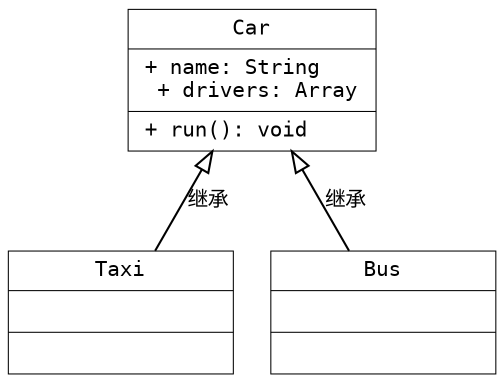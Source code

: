 digraph {
    graph [fontname="Inconsolata, Consolas", fontsize=10, penwidth=0.5,
        labeljust=center, dip=720] 
    node [shape=record, fontname="Inconsolata, Consolas", fontsize=10, penwidth=0.5]
    Taxi [label = "{Taxi | \l| \l}", width=1.5]
    Bus [label = "{Bus | \l| \l}", width=1.5]
    Car [label = "{Car| + name: String\l + drivers: Array\l |+ run(): void\l}", width=1.5] 

    /* Unidirecitonal association */
    {
        edge [arrowhead=empty, label="继承", fontsize=10,  arrowtail=onormal, dir=back]
        Car -> { Bus, Taxi }
    }
}
